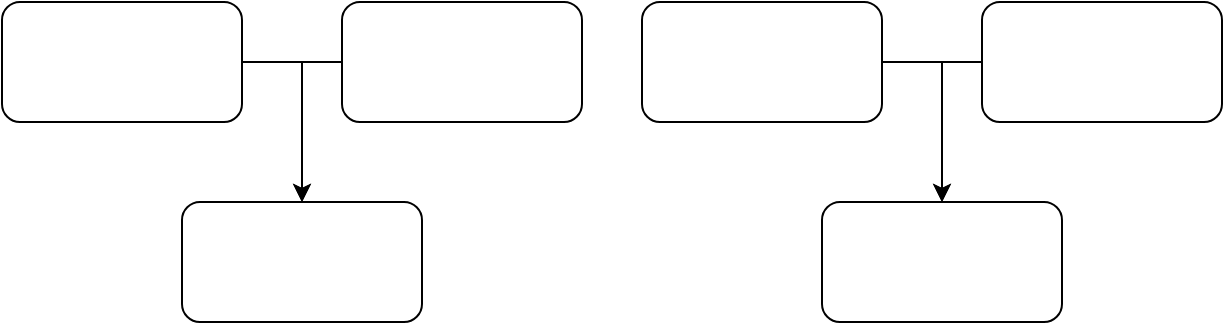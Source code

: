 <mxfile version="17.4.0" type="github"><diagram id="91U0QUzROzTtz7Qb56GV" name="Page-1"><mxGraphModel dx="1038" dy="547" grid="1" gridSize="10" guides="1" tooltips="1" connect="1" arrows="1" fold="1" page="1" pageScale="1" pageWidth="850" pageHeight="1100" math="0" shadow="0"><root><mxCell id="0"/><mxCell id="1" parent="0"/><mxCell id="dberlZsKx05mS-MW_dch-7" style="edgeStyle=orthogonalEdgeStyle;rounded=0;orthogonalLoop=1;jettySize=auto;html=1;exitX=1;exitY=0.5;exitDx=0;exitDy=0;" edge="1" parent="1" source="dberlZsKx05mS-MW_dch-1" target="dberlZsKx05mS-MW_dch-3"><mxGeometry relative="1" as="geometry"/></mxCell><mxCell id="dberlZsKx05mS-MW_dch-1" value="" style="rounded=1;whiteSpace=wrap;html=1;" vertex="1" parent="1"><mxGeometry x="150" y="200" width="120" height="60" as="geometry"/></mxCell><mxCell id="dberlZsKx05mS-MW_dch-8" style="edgeStyle=orthogonalEdgeStyle;rounded=0;orthogonalLoop=1;jettySize=auto;html=1;exitX=0;exitY=0.5;exitDx=0;exitDy=0;" edge="1" parent="1" source="dberlZsKx05mS-MW_dch-2"><mxGeometry relative="1" as="geometry"><mxPoint x="300" y="300" as="targetPoint"/></mxGeometry></mxCell><mxCell id="dberlZsKx05mS-MW_dch-2" value="" style="rounded=1;whiteSpace=wrap;html=1;" vertex="1" parent="1"><mxGeometry x="320" y="200" width="120" height="60" as="geometry"/></mxCell><mxCell id="dberlZsKx05mS-MW_dch-3" value="" style="rounded=1;whiteSpace=wrap;html=1;" vertex="1" parent="1"><mxGeometry x="240" y="300" width="120" height="60" as="geometry"/></mxCell><mxCell id="dberlZsKx05mS-MW_dch-9" style="edgeStyle=orthogonalEdgeStyle;rounded=0;orthogonalLoop=1;jettySize=auto;html=1;exitX=1;exitY=0.5;exitDx=0;exitDy=0;" edge="1" parent="1" source="dberlZsKx05mS-MW_dch-10" target="dberlZsKx05mS-MW_dch-13"><mxGeometry relative="1" as="geometry"/></mxCell><mxCell id="dberlZsKx05mS-MW_dch-10" value="" style="rounded=1;whiteSpace=wrap;html=1;" vertex="1" parent="1"><mxGeometry x="470" y="200" width="120" height="60" as="geometry"/></mxCell><mxCell id="dberlZsKx05mS-MW_dch-11" style="edgeStyle=orthogonalEdgeStyle;rounded=0;orthogonalLoop=1;jettySize=auto;html=1;exitX=0;exitY=0.5;exitDx=0;exitDy=0;" edge="1" parent="1" source="dberlZsKx05mS-MW_dch-12"><mxGeometry relative="1" as="geometry"><mxPoint x="620" y="300" as="targetPoint"/></mxGeometry></mxCell><mxCell id="dberlZsKx05mS-MW_dch-12" value="" style="rounded=1;whiteSpace=wrap;html=1;" vertex="1" parent="1"><mxGeometry x="640" y="200" width="120" height="60" as="geometry"/></mxCell><mxCell id="dberlZsKx05mS-MW_dch-13" value="" style="rounded=1;whiteSpace=wrap;html=1;" vertex="1" parent="1"><mxGeometry x="560" y="300" width="120" height="60" as="geometry"/></mxCell></root></mxGraphModel></diagram></mxfile>